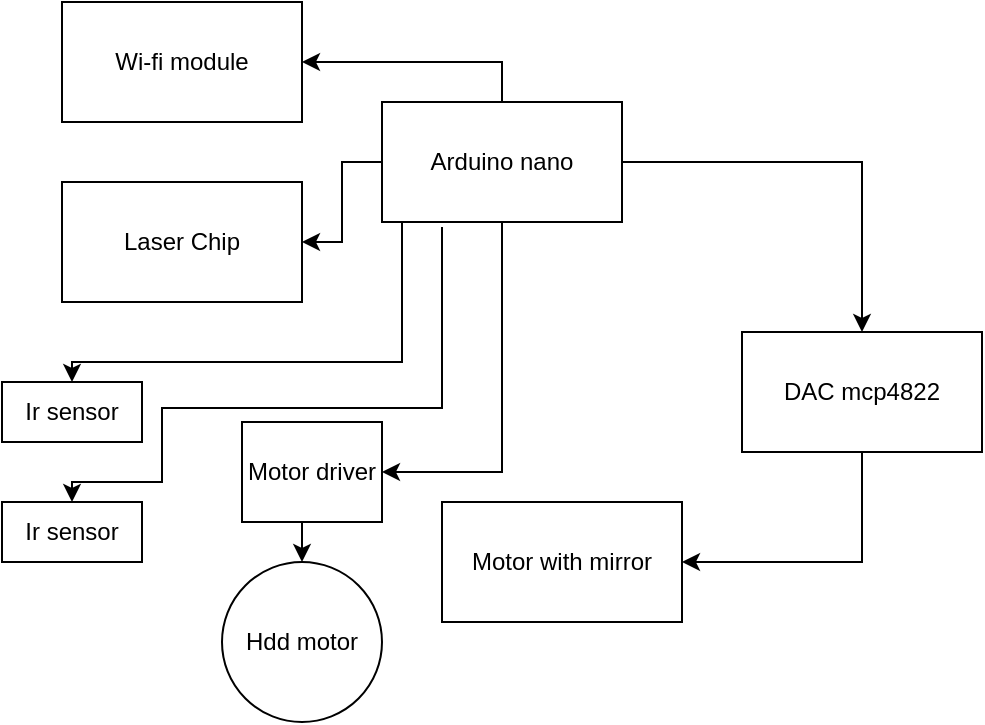 <mxfile version="24.7.17">
  <diagram name="Страница — 1" id="H93MWbmMuSzewfCLW2qP">
    <mxGraphModel dx="1246" dy="528" grid="0" gridSize="10" guides="1" tooltips="1" connect="1" arrows="1" fold="1" page="0" pageScale="1" pageWidth="827" pageHeight="1169" math="0" shadow="0">
      <root>
        <mxCell id="0" />
        <mxCell id="1" parent="0" />
        <mxCell id="yGeUrGvi7ydE_a7yzlmj-12" style="edgeStyle=orthogonalEdgeStyle;rounded=0;orthogonalLoop=1;jettySize=auto;html=1;exitX=1;exitY=0.5;exitDx=0;exitDy=0;entryX=0.5;entryY=0;entryDx=0;entryDy=0;" edge="1" parent="1" source="yGeUrGvi7ydE_a7yzlmj-1" target="yGeUrGvi7ydE_a7yzlmj-10">
          <mxGeometry relative="1" as="geometry" />
        </mxCell>
        <mxCell id="yGeUrGvi7ydE_a7yzlmj-13" style="edgeStyle=orthogonalEdgeStyle;rounded=0;orthogonalLoop=1;jettySize=auto;html=1;exitX=0.5;exitY=1;exitDx=0;exitDy=0;entryX=1;entryY=0.5;entryDx=0;entryDy=0;" edge="1" parent="1" source="yGeUrGvi7ydE_a7yzlmj-1" target="yGeUrGvi7ydE_a7yzlmj-8">
          <mxGeometry relative="1" as="geometry" />
        </mxCell>
        <mxCell id="yGeUrGvi7ydE_a7yzlmj-15" style="edgeStyle=orthogonalEdgeStyle;rounded=0;orthogonalLoop=1;jettySize=auto;html=1;exitX=0.25;exitY=1;exitDx=0;exitDy=0;entryX=0.5;entryY=0;entryDx=0;entryDy=0;" edge="1" parent="1" source="yGeUrGvi7ydE_a7yzlmj-1" target="yGeUrGvi7ydE_a7yzlmj-5">
          <mxGeometry relative="1" as="geometry">
            <Array as="points">
              <mxPoint x="440" y="140" />
              <mxPoint x="440" y="210" />
              <mxPoint x="275" y="210" />
            </Array>
          </mxGeometry>
        </mxCell>
        <mxCell id="yGeUrGvi7ydE_a7yzlmj-16" style="edgeStyle=orthogonalEdgeStyle;rounded=0;orthogonalLoop=1;jettySize=auto;html=1;exitX=0.25;exitY=1;exitDx=0;exitDy=0;entryX=0.5;entryY=0;entryDx=0;entryDy=0;" edge="1" parent="1" target="yGeUrGvi7ydE_a7yzlmj-6">
          <mxGeometry relative="1" as="geometry">
            <mxPoint x="460" y="142.5" as="sourcePoint" />
            <mxPoint x="310" y="280" as="targetPoint" />
            <Array as="points">
              <mxPoint x="460" y="233" />
              <mxPoint x="320" y="233" />
              <mxPoint x="320" y="270" />
              <mxPoint x="275" y="270" />
            </Array>
          </mxGeometry>
        </mxCell>
        <mxCell id="yGeUrGvi7ydE_a7yzlmj-18" style="edgeStyle=orthogonalEdgeStyle;rounded=0;orthogonalLoop=1;jettySize=auto;html=1;exitX=0;exitY=0.5;exitDx=0;exitDy=0;entryX=1;entryY=0.5;entryDx=0;entryDy=0;" edge="1" parent="1" source="yGeUrGvi7ydE_a7yzlmj-1" target="yGeUrGvi7ydE_a7yzlmj-3">
          <mxGeometry relative="1" as="geometry" />
        </mxCell>
        <mxCell id="yGeUrGvi7ydE_a7yzlmj-19" style="edgeStyle=orthogonalEdgeStyle;rounded=0;orthogonalLoop=1;jettySize=auto;html=1;exitX=0.5;exitY=0;exitDx=0;exitDy=0;" edge="1" parent="1" source="yGeUrGvi7ydE_a7yzlmj-1" target="yGeUrGvi7ydE_a7yzlmj-7">
          <mxGeometry relative="1" as="geometry" />
        </mxCell>
        <mxCell id="yGeUrGvi7ydE_a7yzlmj-1" value="Arduino nano" style="rounded=0;whiteSpace=wrap;html=1;" vertex="1" parent="1">
          <mxGeometry x="430" y="80" width="120" height="60" as="geometry" />
        </mxCell>
        <mxCell id="yGeUrGvi7ydE_a7yzlmj-2" value="Hdd motor" style="ellipse;whiteSpace=wrap;html=1;aspect=fixed;" vertex="1" parent="1">
          <mxGeometry x="350" y="310" width="80" height="80" as="geometry" />
        </mxCell>
        <mxCell id="yGeUrGvi7ydE_a7yzlmj-3" value="Laser Chip" style="rounded=0;whiteSpace=wrap;html=1;" vertex="1" parent="1">
          <mxGeometry x="270" y="120" width="120" height="60" as="geometry" />
        </mxCell>
        <mxCell id="yGeUrGvi7ydE_a7yzlmj-5" value="Ir sensor" style="rounded=0;whiteSpace=wrap;html=1;" vertex="1" parent="1">
          <mxGeometry x="240" y="220" width="70" height="30" as="geometry" />
        </mxCell>
        <mxCell id="yGeUrGvi7ydE_a7yzlmj-6" value="Ir sensor" style="rounded=0;whiteSpace=wrap;html=1;" vertex="1" parent="1">
          <mxGeometry x="240" y="280" width="70" height="30" as="geometry" />
        </mxCell>
        <mxCell id="yGeUrGvi7ydE_a7yzlmj-7" value="Wi-fi module" style="rounded=0;whiteSpace=wrap;html=1;" vertex="1" parent="1">
          <mxGeometry x="270" y="30" width="120" height="60" as="geometry" />
        </mxCell>
        <mxCell id="yGeUrGvi7ydE_a7yzlmj-14" style="edgeStyle=orthogonalEdgeStyle;rounded=0;orthogonalLoop=1;jettySize=auto;html=1;exitX=0.5;exitY=1;exitDx=0;exitDy=0;entryX=0.5;entryY=0;entryDx=0;entryDy=0;" edge="1" parent="1" source="yGeUrGvi7ydE_a7yzlmj-8" target="yGeUrGvi7ydE_a7yzlmj-2">
          <mxGeometry relative="1" as="geometry" />
        </mxCell>
        <mxCell id="yGeUrGvi7ydE_a7yzlmj-8" value="Motor driver" style="rounded=0;whiteSpace=wrap;html=1;" vertex="1" parent="1">
          <mxGeometry x="360" y="240" width="70" height="50" as="geometry" />
        </mxCell>
        <mxCell id="yGeUrGvi7ydE_a7yzlmj-9" value="Motor with mirror" style="rounded=0;whiteSpace=wrap;html=1;" vertex="1" parent="1">
          <mxGeometry x="460" y="280" width="120" height="60" as="geometry" />
        </mxCell>
        <mxCell id="yGeUrGvi7ydE_a7yzlmj-11" style="edgeStyle=orthogonalEdgeStyle;rounded=0;orthogonalLoop=1;jettySize=auto;html=1;exitX=0.5;exitY=1;exitDx=0;exitDy=0;entryX=1;entryY=0.5;entryDx=0;entryDy=0;" edge="1" parent="1" source="yGeUrGvi7ydE_a7yzlmj-10" target="yGeUrGvi7ydE_a7yzlmj-9">
          <mxGeometry relative="1" as="geometry" />
        </mxCell>
        <mxCell id="yGeUrGvi7ydE_a7yzlmj-10" value="DAC mcp4822" style="rounded=0;whiteSpace=wrap;html=1;" vertex="1" parent="1">
          <mxGeometry x="610" y="195" width="120" height="60" as="geometry" />
        </mxCell>
      </root>
    </mxGraphModel>
  </diagram>
</mxfile>
